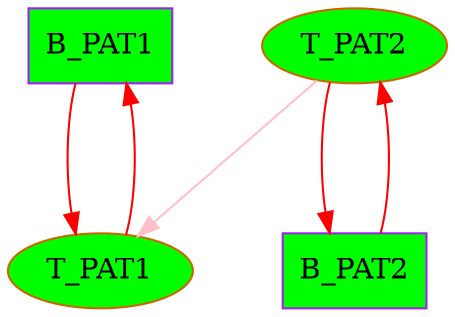 digraph "reference1" {
  graph [rankdir=TB nodesep=0.6 mindist=1.0 ranksep=1.0 overlap=false]
  name="reference1"
  node [cpu=0 fid=1 toffs=0 gid=200 beamin=0 bpcstart=0 sid=1 bpid=3 reqnobeam=0 vacc=0 tef=0 shape=oval style=filled fillcolor=green color=black]
  B_PAT1 [type=block tperiod=100000000 pattern=PAT1 patexit=1 qlo=1 shape=rectangle color=purple]
  T_PAT1 [type=tmsg pattern=PAT1 patentry=1 evtno=259 par="0x0000000010000fa0" color=darkorange3]
  T_PAT1 -> B_PAT1 -> T_PAT1 [type=defdst color=red]

  B_PAT2 [type=block tperiod=100000000 pattern=PAT2 patexit=1 qlo=1 shape=rectangle color=purple]
  T_PAT2 [type=tmsg pattern=PAT2 patentry=1 evtno=260 par="0x10000fe800000000" color=darkorange3]
  T_PAT2 -> B_PAT2->T_PAT2 [type=defdst color=red]
  T_PAT2 -> T_PAT1 [type=reference color=pink fieldtail="0x10" fieldhead="0x14" fieldwidth=64]
}
